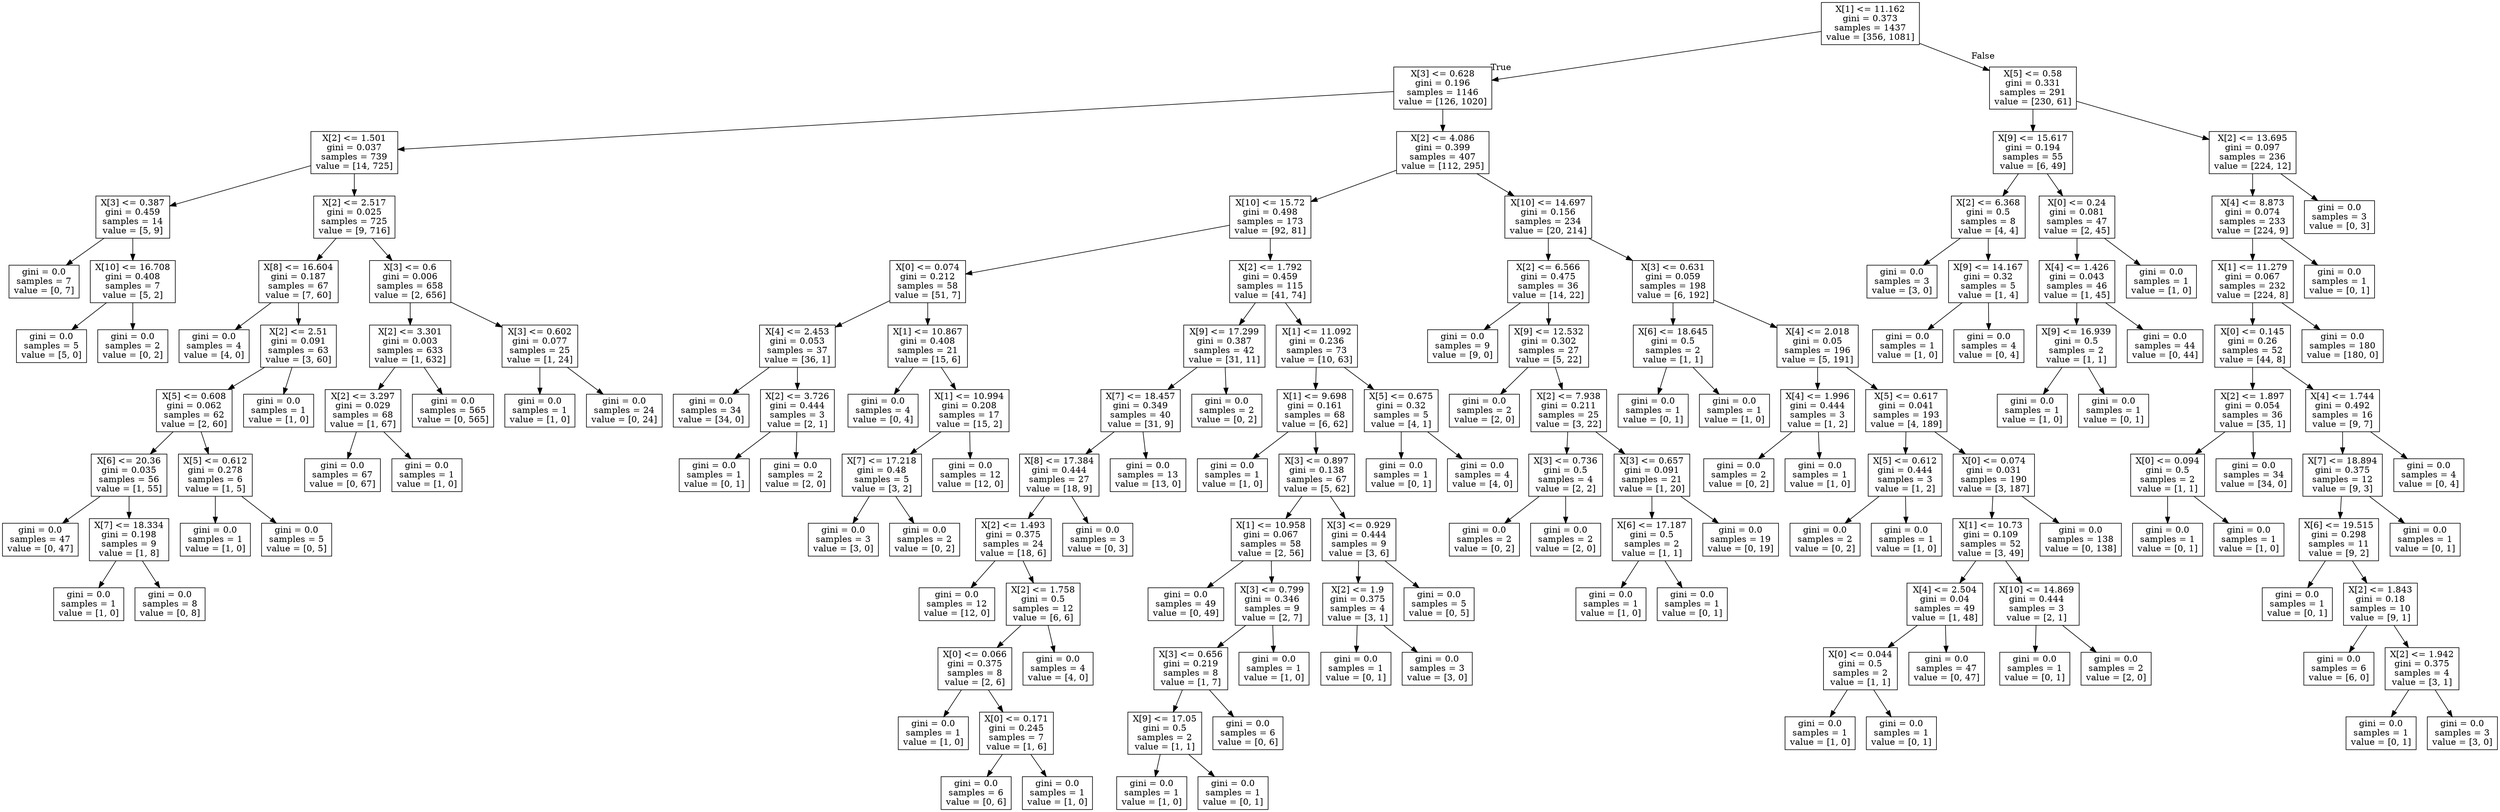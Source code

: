 digraph Tree {
node [shape=box] ;
0 [label="X[1] <= 11.162\ngini = 0.373\nsamples = 1437\nvalue = [356, 1081]"] ;
1 [label="X[3] <= 0.628\ngini = 0.196\nsamples = 1146\nvalue = [126, 1020]"] ;
0 -> 1 [labeldistance=2.5, labelangle=45, headlabel="True"] ;
2 [label="X[2] <= 1.501\ngini = 0.037\nsamples = 739\nvalue = [14, 725]"] ;
1 -> 2 ;
3 [label="X[3] <= 0.387\ngini = 0.459\nsamples = 14\nvalue = [5, 9]"] ;
2 -> 3 ;
4 [label="gini = 0.0\nsamples = 7\nvalue = [0, 7]"] ;
3 -> 4 ;
5 [label="X[10] <= 16.708\ngini = 0.408\nsamples = 7\nvalue = [5, 2]"] ;
3 -> 5 ;
6 [label="gini = 0.0\nsamples = 5\nvalue = [5, 0]"] ;
5 -> 6 ;
7 [label="gini = 0.0\nsamples = 2\nvalue = [0, 2]"] ;
5 -> 7 ;
8 [label="X[2] <= 2.517\ngini = 0.025\nsamples = 725\nvalue = [9, 716]"] ;
2 -> 8 ;
9 [label="X[8] <= 16.604\ngini = 0.187\nsamples = 67\nvalue = [7, 60]"] ;
8 -> 9 ;
10 [label="gini = 0.0\nsamples = 4\nvalue = [4, 0]"] ;
9 -> 10 ;
11 [label="X[2] <= 2.51\ngini = 0.091\nsamples = 63\nvalue = [3, 60]"] ;
9 -> 11 ;
12 [label="X[5] <= 0.608\ngini = 0.062\nsamples = 62\nvalue = [2, 60]"] ;
11 -> 12 ;
13 [label="X[6] <= 20.36\ngini = 0.035\nsamples = 56\nvalue = [1, 55]"] ;
12 -> 13 ;
14 [label="gini = 0.0\nsamples = 47\nvalue = [0, 47]"] ;
13 -> 14 ;
15 [label="X[7] <= 18.334\ngini = 0.198\nsamples = 9\nvalue = [1, 8]"] ;
13 -> 15 ;
16 [label="gini = 0.0\nsamples = 1\nvalue = [1, 0]"] ;
15 -> 16 ;
17 [label="gini = 0.0\nsamples = 8\nvalue = [0, 8]"] ;
15 -> 17 ;
18 [label="X[5] <= 0.612\ngini = 0.278\nsamples = 6\nvalue = [1, 5]"] ;
12 -> 18 ;
19 [label="gini = 0.0\nsamples = 1\nvalue = [1, 0]"] ;
18 -> 19 ;
20 [label="gini = 0.0\nsamples = 5\nvalue = [0, 5]"] ;
18 -> 20 ;
21 [label="gini = 0.0\nsamples = 1\nvalue = [1, 0]"] ;
11 -> 21 ;
22 [label="X[3] <= 0.6\ngini = 0.006\nsamples = 658\nvalue = [2, 656]"] ;
8 -> 22 ;
23 [label="X[2] <= 3.301\ngini = 0.003\nsamples = 633\nvalue = [1, 632]"] ;
22 -> 23 ;
24 [label="X[2] <= 3.297\ngini = 0.029\nsamples = 68\nvalue = [1, 67]"] ;
23 -> 24 ;
25 [label="gini = 0.0\nsamples = 67\nvalue = [0, 67]"] ;
24 -> 25 ;
26 [label="gini = 0.0\nsamples = 1\nvalue = [1, 0]"] ;
24 -> 26 ;
27 [label="gini = 0.0\nsamples = 565\nvalue = [0, 565]"] ;
23 -> 27 ;
28 [label="X[3] <= 0.602\ngini = 0.077\nsamples = 25\nvalue = [1, 24]"] ;
22 -> 28 ;
29 [label="gini = 0.0\nsamples = 1\nvalue = [1, 0]"] ;
28 -> 29 ;
30 [label="gini = 0.0\nsamples = 24\nvalue = [0, 24]"] ;
28 -> 30 ;
31 [label="X[2] <= 4.086\ngini = 0.399\nsamples = 407\nvalue = [112, 295]"] ;
1 -> 31 ;
32 [label="X[10] <= 15.72\ngini = 0.498\nsamples = 173\nvalue = [92, 81]"] ;
31 -> 32 ;
33 [label="X[0] <= 0.074\ngini = 0.212\nsamples = 58\nvalue = [51, 7]"] ;
32 -> 33 ;
34 [label="X[4] <= 2.453\ngini = 0.053\nsamples = 37\nvalue = [36, 1]"] ;
33 -> 34 ;
35 [label="gini = 0.0\nsamples = 34\nvalue = [34, 0]"] ;
34 -> 35 ;
36 [label="X[2] <= 3.726\ngini = 0.444\nsamples = 3\nvalue = [2, 1]"] ;
34 -> 36 ;
37 [label="gini = 0.0\nsamples = 1\nvalue = [0, 1]"] ;
36 -> 37 ;
38 [label="gini = 0.0\nsamples = 2\nvalue = [2, 0]"] ;
36 -> 38 ;
39 [label="X[1] <= 10.867\ngini = 0.408\nsamples = 21\nvalue = [15, 6]"] ;
33 -> 39 ;
40 [label="gini = 0.0\nsamples = 4\nvalue = [0, 4]"] ;
39 -> 40 ;
41 [label="X[1] <= 10.994\ngini = 0.208\nsamples = 17\nvalue = [15, 2]"] ;
39 -> 41 ;
42 [label="X[7] <= 17.218\ngini = 0.48\nsamples = 5\nvalue = [3, 2]"] ;
41 -> 42 ;
43 [label="gini = 0.0\nsamples = 3\nvalue = [3, 0]"] ;
42 -> 43 ;
44 [label="gini = 0.0\nsamples = 2\nvalue = [0, 2]"] ;
42 -> 44 ;
45 [label="gini = 0.0\nsamples = 12\nvalue = [12, 0]"] ;
41 -> 45 ;
46 [label="X[2] <= 1.792\ngini = 0.459\nsamples = 115\nvalue = [41, 74]"] ;
32 -> 46 ;
47 [label="X[9] <= 17.299\ngini = 0.387\nsamples = 42\nvalue = [31, 11]"] ;
46 -> 47 ;
48 [label="X[7] <= 18.457\ngini = 0.349\nsamples = 40\nvalue = [31, 9]"] ;
47 -> 48 ;
49 [label="X[8] <= 17.384\ngini = 0.444\nsamples = 27\nvalue = [18, 9]"] ;
48 -> 49 ;
50 [label="X[2] <= 1.493\ngini = 0.375\nsamples = 24\nvalue = [18, 6]"] ;
49 -> 50 ;
51 [label="gini = 0.0\nsamples = 12\nvalue = [12, 0]"] ;
50 -> 51 ;
52 [label="X[2] <= 1.758\ngini = 0.5\nsamples = 12\nvalue = [6, 6]"] ;
50 -> 52 ;
53 [label="X[0] <= 0.066\ngini = 0.375\nsamples = 8\nvalue = [2, 6]"] ;
52 -> 53 ;
54 [label="gini = 0.0\nsamples = 1\nvalue = [1, 0]"] ;
53 -> 54 ;
55 [label="X[0] <= 0.171\ngini = 0.245\nsamples = 7\nvalue = [1, 6]"] ;
53 -> 55 ;
56 [label="gini = 0.0\nsamples = 6\nvalue = [0, 6]"] ;
55 -> 56 ;
57 [label="gini = 0.0\nsamples = 1\nvalue = [1, 0]"] ;
55 -> 57 ;
58 [label="gini = 0.0\nsamples = 4\nvalue = [4, 0]"] ;
52 -> 58 ;
59 [label="gini = 0.0\nsamples = 3\nvalue = [0, 3]"] ;
49 -> 59 ;
60 [label="gini = 0.0\nsamples = 13\nvalue = [13, 0]"] ;
48 -> 60 ;
61 [label="gini = 0.0\nsamples = 2\nvalue = [0, 2]"] ;
47 -> 61 ;
62 [label="X[1] <= 11.092\ngini = 0.236\nsamples = 73\nvalue = [10, 63]"] ;
46 -> 62 ;
63 [label="X[1] <= 9.698\ngini = 0.161\nsamples = 68\nvalue = [6, 62]"] ;
62 -> 63 ;
64 [label="gini = 0.0\nsamples = 1\nvalue = [1, 0]"] ;
63 -> 64 ;
65 [label="X[3] <= 0.897\ngini = 0.138\nsamples = 67\nvalue = [5, 62]"] ;
63 -> 65 ;
66 [label="X[1] <= 10.958\ngini = 0.067\nsamples = 58\nvalue = [2, 56]"] ;
65 -> 66 ;
67 [label="gini = 0.0\nsamples = 49\nvalue = [0, 49]"] ;
66 -> 67 ;
68 [label="X[3] <= 0.799\ngini = 0.346\nsamples = 9\nvalue = [2, 7]"] ;
66 -> 68 ;
69 [label="X[3] <= 0.656\ngini = 0.219\nsamples = 8\nvalue = [1, 7]"] ;
68 -> 69 ;
70 [label="X[9] <= 17.05\ngini = 0.5\nsamples = 2\nvalue = [1, 1]"] ;
69 -> 70 ;
71 [label="gini = 0.0\nsamples = 1\nvalue = [1, 0]"] ;
70 -> 71 ;
72 [label="gini = 0.0\nsamples = 1\nvalue = [0, 1]"] ;
70 -> 72 ;
73 [label="gini = 0.0\nsamples = 6\nvalue = [0, 6]"] ;
69 -> 73 ;
74 [label="gini = 0.0\nsamples = 1\nvalue = [1, 0]"] ;
68 -> 74 ;
75 [label="X[3] <= 0.929\ngini = 0.444\nsamples = 9\nvalue = [3, 6]"] ;
65 -> 75 ;
76 [label="X[2] <= 1.9\ngini = 0.375\nsamples = 4\nvalue = [3, 1]"] ;
75 -> 76 ;
77 [label="gini = 0.0\nsamples = 1\nvalue = [0, 1]"] ;
76 -> 77 ;
78 [label="gini = 0.0\nsamples = 3\nvalue = [3, 0]"] ;
76 -> 78 ;
79 [label="gini = 0.0\nsamples = 5\nvalue = [0, 5]"] ;
75 -> 79 ;
80 [label="X[5] <= 0.675\ngini = 0.32\nsamples = 5\nvalue = [4, 1]"] ;
62 -> 80 ;
81 [label="gini = 0.0\nsamples = 1\nvalue = [0, 1]"] ;
80 -> 81 ;
82 [label="gini = 0.0\nsamples = 4\nvalue = [4, 0]"] ;
80 -> 82 ;
83 [label="X[10] <= 14.697\ngini = 0.156\nsamples = 234\nvalue = [20, 214]"] ;
31 -> 83 ;
84 [label="X[2] <= 6.566\ngini = 0.475\nsamples = 36\nvalue = [14, 22]"] ;
83 -> 84 ;
85 [label="gini = 0.0\nsamples = 9\nvalue = [9, 0]"] ;
84 -> 85 ;
86 [label="X[9] <= 12.532\ngini = 0.302\nsamples = 27\nvalue = [5, 22]"] ;
84 -> 86 ;
87 [label="gini = 0.0\nsamples = 2\nvalue = [2, 0]"] ;
86 -> 87 ;
88 [label="X[2] <= 7.938\ngini = 0.211\nsamples = 25\nvalue = [3, 22]"] ;
86 -> 88 ;
89 [label="X[3] <= 0.736\ngini = 0.5\nsamples = 4\nvalue = [2, 2]"] ;
88 -> 89 ;
90 [label="gini = 0.0\nsamples = 2\nvalue = [0, 2]"] ;
89 -> 90 ;
91 [label="gini = 0.0\nsamples = 2\nvalue = [2, 0]"] ;
89 -> 91 ;
92 [label="X[3] <= 0.657\ngini = 0.091\nsamples = 21\nvalue = [1, 20]"] ;
88 -> 92 ;
93 [label="X[6] <= 17.187\ngini = 0.5\nsamples = 2\nvalue = [1, 1]"] ;
92 -> 93 ;
94 [label="gini = 0.0\nsamples = 1\nvalue = [1, 0]"] ;
93 -> 94 ;
95 [label="gini = 0.0\nsamples = 1\nvalue = [0, 1]"] ;
93 -> 95 ;
96 [label="gini = 0.0\nsamples = 19\nvalue = [0, 19]"] ;
92 -> 96 ;
97 [label="X[3] <= 0.631\ngini = 0.059\nsamples = 198\nvalue = [6, 192]"] ;
83 -> 97 ;
98 [label="X[6] <= 18.645\ngini = 0.5\nsamples = 2\nvalue = [1, 1]"] ;
97 -> 98 ;
99 [label="gini = 0.0\nsamples = 1\nvalue = [0, 1]"] ;
98 -> 99 ;
100 [label="gini = 0.0\nsamples = 1\nvalue = [1, 0]"] ;
98 -> 100 ;
101 [label="X[4] <= 2.018\ngini = 0.05\nsamples = 196\nvalue = [5, 191]"] ;
97 -> 101 ;
102 [label="X[4] <= 1.996\ngini = 0.444\nsamples = 3\nvalue = [1, 2]"] ;
101 -> 102 ;
103 [label="gini = 0.0\nsamples = 2\nvalue = [0, 2]"] ;
102 -> 103 ;
104 [label="gini = 0.0\nsamples = 1\nvalue = [1, 0]"] ;
102 -> 104 ;
105 [label="X[5] <= 0.617\ngini = 0.041\nsamples = 193\nvalue = [4, 189]"] ;
101 -> 105 ;
106 [label="X[5] <= 0.612\ngini = 0.444\nsamples = 3\nvalue = [1, 2]"] ;
105 -> 106 ;
107 [label="gini = 0.0\nsamples = 2\nvalue = [0, 2]"] ;
106 -> 107 ;
108 [label="gini = 0.0\nsamples = 1\nvalue = [1, 0]"] ;
106 -> 108 ;
109 [label="X[0] <= 0.074\ngini = 0.031\nsamples = 190\nvalue = [3, 187]"] ;
105 -> 109 ;
110 [label="X[1] <= 10.73\ngini = 0.109\nsamples = 52\nvalue = [3, 49]"] ;
109 -> 110 ;
111 [label="X[4] <= 2.504\ngini = 0.04\nsamples = 49\nvalue = [1, 48]"] ;
110 -> 111 ;
112 [label="X[0] <= 0.044\ngini = 0.5\nsamples = 2\nvalue = [1, 1]"] ;
111 -> 112 ;
113 [label="gini = 0.0\nsamples = 1\nvalue = [1, 0]"] ;
112 -> 113 ;
114 [label="gini = 0.0\nsamples = 1\nvalue = [0, 1]"] ;
112 -> 114 ;
115 [label="gini = 0.0\nsamples = 47\nvalue = [0, 47]"] ;
111 -> 115 ;
116 [label="X[10] <= 14.869\ngini = 0.444\nsamples = 3\nvalue = [2, 1]"] ;
110 -> 116 ;
117 [label="gini = 0.0\nsamples = 1\nvalue = [0, 1]"] ;
116 -> 117 ;
118 [label="gini = 0.0\nsamples = 2\nvalue = [2, 0]"] ;
116 -> 118 ;
119 [label="gini = 0.0\nsamples = 138\nvalue = [0, 138]"] ;
109 -> 119 ;
120 [label="X[5] <= 0.58\ngini = 0.331\nsamples = 291\nvalue = [230, 61]"] ;
0 -> 120 [labeldistance=2.5, labelangle=-45, headlabel="False"] ;
121 [label="X[9] <= 15.617\ngini = 0.194\nsamples = 55\nvalue = [6, 49]"] ;
120 -> 121 ;
122 [label="X[2] <= 6.368\ngini = 0.5\nsamples = 8\nvalue = [4, 4]"] ;
121 -> 122 ;
123 [label="gini = 0.0\nsamples = 3\nvalue = [3, 0]"] ;
122 -> 123 ;
124 [label="X[9] <= 14.167\ngini = 0.32\nsamples = 5\nvalue = [1, 4]"] ;
122 -> 124 ;
125 [label="gini = 0.0\nsamples = 1\nvalue = [1, 0]"] ;
124 -> 125 ;
126 [label="gini = 0.0\nsamples = 4\nvalue = [0, 4]"] ;
124 -> 126 ;
127 [label="X[0] <= 0.24\ngini = 0.081\nsamples = 47\nvalue = [2, 45]"] ;
121 -> 127 ;
128 [label="X[4] <= 1.426\ngini = 0.043\nsamples = 46\nvalue = [1, 45]"] ;
127 -> 128 ;
129 [label="X[9] <= 16.939\ngini = 0.5\nsamples = 2\nvalue = [1, 1]"] ;
128 -> 129 ;
130 [label="gini = 0.0\nsamples = 1\nvalue = [1, 0]"] ;
129 -> 130 ;
131 [label="gini = 0.0\nsamples = 1\nvalue = [0, 1]"] ;
129 -> 131 ;
132 [label="gini = 0.0\nsamples = 44\nvalue = [0, 44]"] ;
128 -> 132 ;
133 [label="gini = 0.0\nsamples = 1\nvalue = [1, 0]"] ;
127 -> 133 ;
134 [label="X[2] <= 13.695\ngini = 0.097\nsamples = 236\nvalue = [224, 12]"] ;
120 -> 134 ;
135 [label="X[4] <= 8.873\ngini = 0.074\nsamples = 233\nvalue = [224, 9]"] ;
134 -> 135 ;
136 [label="X[1] <= 11.279\ngini = 0.067\nsamples = 232\nvalue = [224, 8]"] ;
135 -> 136 ;
137 [label="X[0] <= 0.145\ngini = 0.26\nsamples = 52\nvalue = [44, 8]"] ;
136 -> 137 ;
138 [label="X[2] <= 1.897\ngini = 0.054\nsamples = 36\nvalue = [35, 1]"] ;
137 -> 138 ;
139 [label="X[0] <= 0.094\ngini = 0.5\nsamples = 2\nvalue = [1, 1]"] ;
138 -> 139 ;
140 [label="gini = 0.0\nsamples = 1\nvalue = [0, 1]"] ;
139 -> 140 ;
141 [label="gini = 0.0\nsamples = 1\nvalue = [1, 0]"] ;
139 -> 141 ;
142 [label="gini = 0.0\nsamples = 34\nvalue = [34, 0]"] ;
138 -> 142 ;
143 [label="X[4] <= 1.744\ngini = 0.492\nsamples = 16\nvalue = [9, 7]"] ;
137 -> 143 ;
144 [label="X[7] <= 18.894\ngini = 0.375\nsamples = 12\nvalue = [9, 3]"] ;
143 -> 144 ;
145 [label="X[6] <= 19.515\ngini = 0.298\nsamples = 11\nvalue = [9, 2]"] ;
144 -> 145 ;
146 [label="gini = 0.0\nsamples = 1\nvalue = [0, 1]"] ;
145 -> 146 ;
147 [label="X[2] <= 1.843\ngini = 0.18\nsamples = 10\nvalue = [9, 1]"] ;
145 -> 147 ;
148 [label="gini = 0.0\nsamples = 6\nvalue = [6, 0]"] ;
147 -> 148 ;
149 [label="X[2] <= 1.942\ngini = 0.375\nsamples = 4\nvalue = [3, 1]"] ;
147 -> 149 ;
150 [label="gini = 0.0\nsamples = 1\nvalue = [0, 1]"] ;
149 -> 150 ;
151 [label="gini = 0.0\nsamples = 3\nvalue = [3, 0]"] ;
149 -> 151 ;
152 [label="gini = 0.0\nsamples = 1\nvalue = [0, 1]"] ;
144 -> 152 ;
153 [label="gini = 0.0\nsamples = 4\nvalue = [0, 4]"] ;
143 -> 153 ;
154 [label="gini = 0.0\nsamples = 180\nvalue = [180, 0]"] ;
136 -> 154 ;
155 [label="gini = 0.0\nsamples = 1\nvalue = [0, 1]"] ;
135 -> 155 ;
156 [label="gini = 0.0\nsamples = 3\nvalue = [0, 3]"] ;
134 -> 156 ;
}